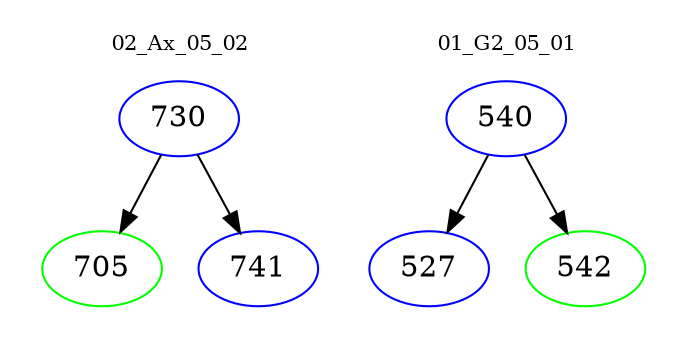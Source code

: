 digraph{
subgraph cluster_0 {
color = white
label = "02_Ax_05_02";
fontsize=10;
T0_730 [label="730", color="blue"]
T0_730 -> T0_705 [color="black"]
T0_705 [label="705", color="green"]
T0_730 -> T0_741 [color="black"]
T0_741 [label="741", color="blue"]
}
subgraph cluster_1 {
color = white
label = "01_G2_05_01";
fontsize=10;
T1_540 [label="540", color="blue"]
T1_540 -> T1_527 [color="black"]
T1_527 [label="527", color="blue"]
T1_540 -> T1_542 [color="black"]
T1_542 [label="542", color="green"]
}
}
